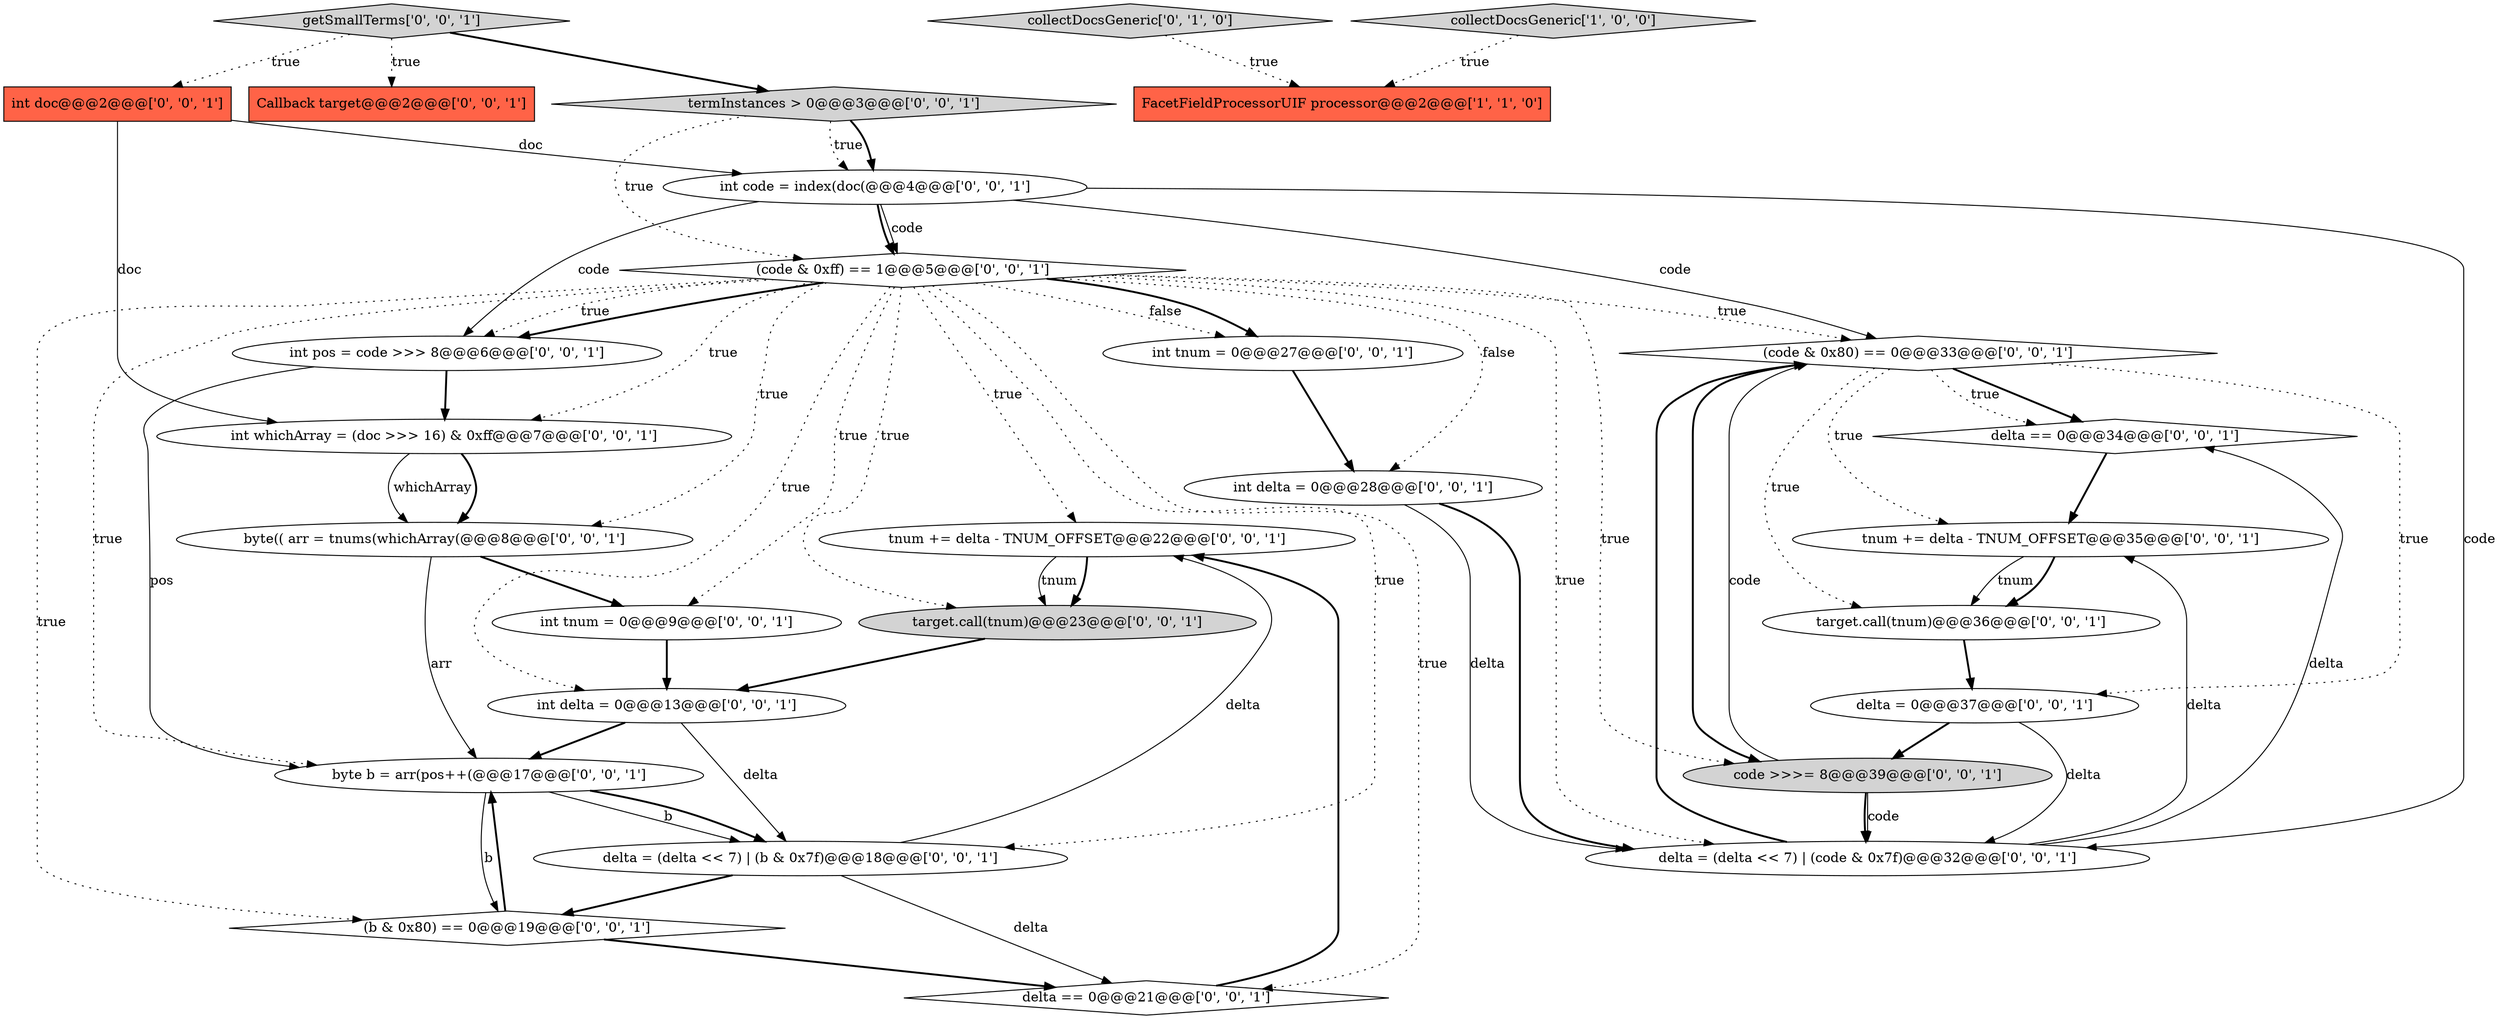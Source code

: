 digraph {
15 [style = filled, label = "int code = index(doc(@@@4@@@['0', '0', '1']", fillcolor = white, shape = ellipse image = "AAA0AAABBB3BBB"];
1 [style = filled, label = "FacetFieldProcessorUIF processor@@@2@@@['1', '1', '0']", fillcolor = tomato, shape = box image = "AAA0AAABBB1BBB"];
10 [style = filled, label = "tnum += delta - TNUM_OFFSET@@@22@@@['0', '0', '1']", fillcolor = white, shape = ellipse image = "AAA0AAABBB3BBB"];
28 [style = filled, label = "(b & 0x80) == 0@@@19@@@['0', '0', '1']", fillcolor = white, shape = diamond image = "AAA0AAABBB3BBB"];
4 [style = filled, label = "(code & 0xff) == 1@@@5@@@['0', '0', '1']", fillcolor = white, shape = diamond image = "AAA0AAABBB3BBB"];
16 [style = filled, label = "(code & 0x80) == 0@@@33@@@['0', '0', '1']", fillcolor = white, shape = diamond image = "AAA0AAABBB3BBB"];
3 [style = filled, label = "int tnum = 0@@@27@@@['0', '0', '1']", fillcolor = white, shape = ellipse image = "AAA0AAABBB3BBB"];
6 [style = filled, label = "getSmallTerms['0', '0', '1']", fillcolor = lightgray, shape = diamond image = "AAA0AAABBB3BBB"];
14 [style = filled, label = "termInstances > 0@@@3@@@['0', '0', '1']", fillcolor = lightgray, shape = diamond image = "AAA0AAABBB3BBB"];
23 [style = filled, label = "int delta = 0@@@13@@@['0', '0', '1']", fillcolor = white, shape = ellipse image = "AAA0AAABBB3BBB"];
8 [style = filled, label = "delta == 0@@@34@@@['0', '0', '1']", fillcolor = white, shape = diamond image = "AAA0AAABBB3BBB"];
2 [style = filled, label = "collectDocsGeneric['0', '1', '0']", fillcolor = lightgray, shape = diamond image = "AAA0AAABBB2BBB"];
24 [style = filled, label = "code >>>= 8@@@39@@@['0', '0', '1']", fillcolor = lightgray, shape = ellipse image = "AAA0AAABBB3BBB"];
25 [style = filled, label = "target.call(tnum)@@@23@@@['0', '0', '1']", fillcolor = lightgray, shape = ellipse image = "AAA0AAABBB3BBB"];
12 [style = filled, label = "int tnum = 0@@@9@@@['0', '0', '1']", fillcolor = white, shape = ellipse image = "AAA0AAABBB3BBB"];
11 [style = filled, label = "Callback target@@@2@@@['0', '0', '1']", fillcolor = tomato, shape = box image = "AAA0AAABBB3BBB"];
26 [style = filled, label = "int whichArray = (doc >>> 16) & 0xff@@@7@@@['0', '0', '1']", fillcolor = white, shape = ellipse image = "AAA0AAABBB3BBB"];
9 [style = filled, label = "int pos = code >>> 8@@@6@@@['0', '0', '1']", fillcolor = white, shape = ellipse image = "AAA0AAABBB3BBB"];
21 [style = filled, label = "delta == 0@@@21@@@['0', '0', '1']", fillcolor = white, shape = diamond image = "AAA0AAABBB3BBB"];
19 [style = filled, label = "delta = (delta << 7) | (code & 0x7f)@@@32@@@['0', '0', '1']", fillcolor = white, shape = ellipse image = "AAA0AAABBB3BBB"];
7 [style = filled, label = "byte(( arr = tnums(whichArray(@@@8@@@['0', '0', '1']", fillcolor = white, shape = ellipse image = "AAA0AAABBB3BBB"];
13 [style = filled, label = "byte b = arr(pos++(@@@17@@@['0', '0', '1']", fillcolor = white, shape = ellipse image = "AAA0AAABBB3BBB"];
20 [style = filled, label = "target.call(tnum)@@@36@@@['0', '0', '1']", fillcolor = white, shape = ellipse image = "AAA0AAABBB3BBB"];
17 [style = filled, label = "int delta = 0@@@28@@@['0', '0', '1']", fillcolor = white, shape = ellipse image = "AAA0AAABBB3BBB"];
18 [style = filled, label = "delta = 0@@@37@@@['0', '0', '1']", fillcolor = white, shape = ellipse image = "AAA0AAABBB3BBB"];
22 [style = filled, label = "int doc@@@2@@@['0', '0', '1']", fillcolor = tomato, shape = box image = "AAA0AAABBB3BBB"];
27 [style = filled, label = "delta = (delta << 7) | (b & 0x7f)@@@18@@@['0', '0', '1']", fillcolor = white, shape = ellipse image = "AAA0AAABBB3BBB"];
0 [style = filled, label = "collectDocsGeneric['1', '0', '0']", fillcolor = lightgray, shape = diamond image = "AAA0AAABBB1BBB"];
5 [style = filled, label = "tnum += delta - TNUM_OFFSET@@@35@@@['0', '0', '1']", fillcolor = white, shape = ellipse image = "AAA0AAABBB3BBB"];
26->7 [style = solid, label="whichArray"];
28->21 [style = bold, label=""];
25->23 [style = bold, label=""];
17->19 [style = solid, label="delta"];
28->13 [style = bold, label=""];
14->4 [style = dotted, label="true"];
16->24 [style = bold, label=""];
0->1 [style = dotted, label="true"];
16->20 [style = dotted, label="true"];
8->5 [style = bold, label=""];
4->16 [style = dotted, label="true"];
4->3 [style = dotted, label="false"];
4->25 [style = dotted, label="true"];
23->27 [style = solid, label="delta"];
27->28 [style = bold, label=""];
4->21 [style = dotted, label="true"];
4->12 [style = dotted, label="true"];
18->24 [style = bold, label=""];
4->7 [style = dotted, label="true"];
17->19 [style = bold, label=""];
4->10 [style = dotted, label="true"];
20->18 [style = bold, label=""];
15->9 [style = solid, label="code"];
16->18 [style = dotted, label="true"];
15->4 [style = bold, label=""];
16->8 [style = bold, label=""];
13->28 [style = solid, label="b"];
4->24 [style = dotted, label="true"];
4->26 [style = dotted, label="true"];
15->19 [style = solid, label="code"];
13->27 [style = solid, label="b"];
27->21 [style = solid, label="delta"];
24->16 [style = solid, label="code"];
12->23 [style = bold, label=""];
10->25 [style = bold, label=""];
4->17 [style = dotted, label="false"];
9->13 [style = solid, label="pos"];
19->5 [style = solid, label="delta"];
24->19 [style = solid, label="code"];
22->15 [style = solid, label="doc"];
22->26 [style = solid, label="doc"];
15->4 [style = solid, label="code"];
15->16 [style = solid, label="code"];
21->10 [style = bold, label=""];
27->10 [style = solid, label="delta"];
5->20 [style = solid, label="tnum"];
18->19 [style = solid, label="delta"];
19->16 [style = bold, label=""];
2->1 [style = dotted, label="true"];
3->17 [style = bold, label=""];
23->13 [style = bold, label=""];
10->25 [style = solid, label="tnum"];
6->14 [style = bold, label=""];
6->22 [style = dotted, label="true"];
14->15 [style = dotted, label="true"];
7->12 [style = bold, label=""];
13->27 [style = bold, label=""];
7->13 [style = solid, label="arr"];
4->9 [style = bold, label=""];
4->19 [style = dotted, label="true"];
4->27 [style = dotted, label="true"];
5->20 [style = bold, label=""];
26->7 [style = bold, label=""];
4->9 [style = dotted, label="true"];
4->23 [style = dotted, label="true"];
16->8 [style = dotted, label="true"];
9->26 [style = bold, label=""];
24->19 [style = bold, label=""];
4->13 [style = dotted, label="true"];
19->8 [style = solid, label="delta"];
16->5 [style = dotted, label="true"];
4->28 [style = dotted, label="true"];
14->15 [style = bold, label=""];
4->3 [style = bold, label=""];
6->11 [style = dotted, label="true"];
}
